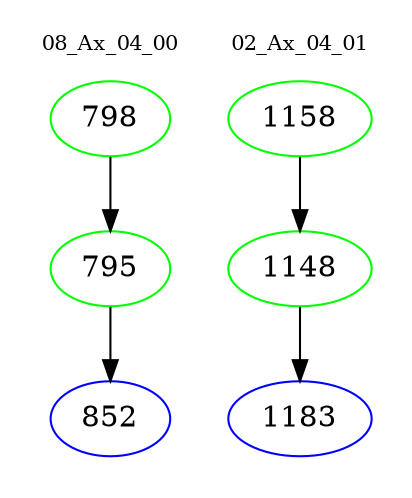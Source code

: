 digraph{
subgraph cluster_0 {
color = white
label = "08_Ax_04_00";
fontsize=10;
T0_798 [label="798", color="green"]
T0_798 -> T0_795 [color="black"]
T0_795 [label="795", color="green"]
T0_795 -> T0_852 [color="black"]
T0_852 [label="852", color="blue"]
}
subgraph cluster_1 {
color = white
label = "02_Ax_04_01";
fontsize=10;
T1_1158 [label="1158", color="green"]
T1_1158 -> T1_1148 [color="black"]
T1_1148 [label="1148", color="green"]
T1_1148 -> T1_1183 [color="black"]
T1_1183 [label="1183", color="blue"]
}
}
